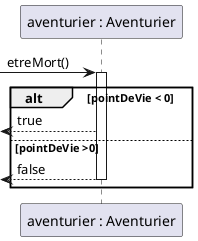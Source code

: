 @startuml
participant "aventurier : Aventurier" as aven
->aven : etreMort()
activate aven
alt pointDeVie < 0
<-- aven : true
else pointDeVie >0
<-- aven : false
deactivate aven
end
@enduml